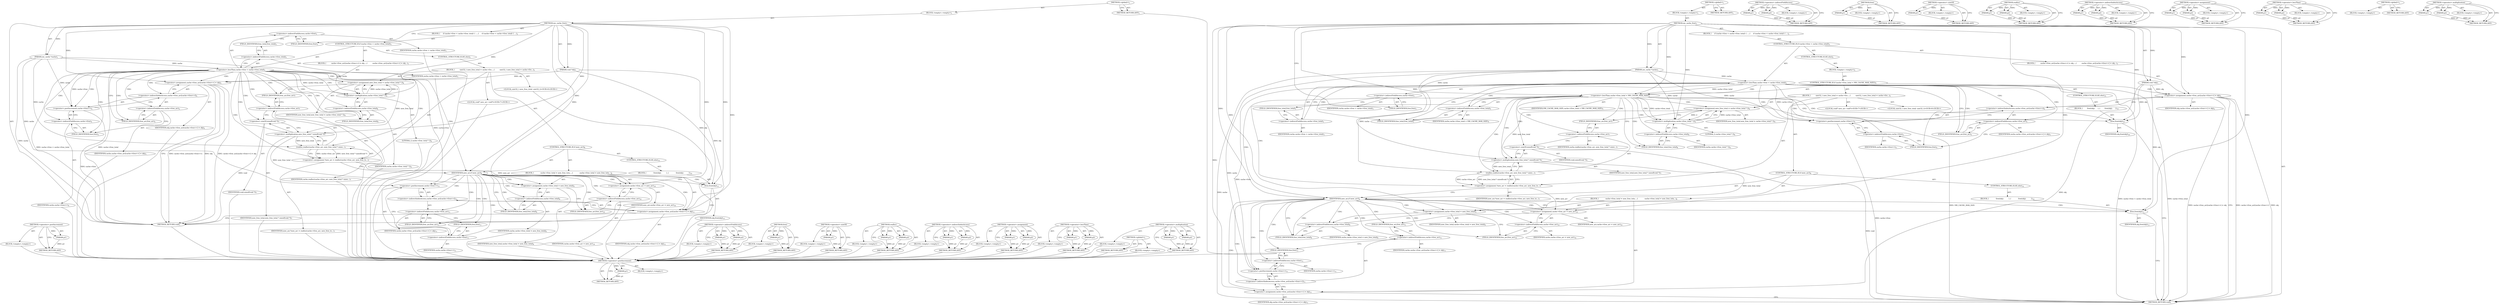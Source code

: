 digraph "&lt;operator&gt;.multiplication" {
vulnerable_122 [label=<(METHOD,&lt;operator&gt;.postIncrement)>];
vulnerable_123 [label=<(PARAM,p1)>];
vulnerable_124 [label=<(BLOCK,&lt;empty&gt;,&lt;empty&gt;)>];
vulnerable_125 [label=<(METHOD_RETURN,ANY)>];
vulnerable_6 [label=<(METHOD,&lt;global&gt;)<SUB>1</SUB>>];
vulnerable_7 [label=<(BLOCK,&lt;empty&gt;,&lt;empty&gt;)<SUB>1</SUB>>];
vulnerable_8 [label=<(METHOD,nw_cache_free)<SUB>1</SUB>>];
vulnerable_9 [label=<(PARAM,nw_cache *cache)<SUB>1</SUB>>];
vulnerable_10 [label=<(PARAM,void *obj)<SUB>1</SUB>>];
vulnerable_11 [label=<(BLOCK,{
     if (cache-&gt;free &lt; cache-&gt;free_total) {
 ...,{
     if (cache-&gt;free &lt; cache-&gt;free_total) {
 ...)<SUB>2</SUB>>];
vulnerable_12 [label=<(CONTROL_STRUCTURE,IF,if (cache-&gt;free &lt; cache-&gt;free_total))<SUB>3</SUB>>];
vulnerable_13 [label=<(&lt;operator&gt;.lessThan,cache-&gt;free &lt; cache-&gt;free_total)<SUB>3</SUB>>];
vulnerable_14 [label=<(&lt;operator&gt;.indirectFieldAccess,cache-&gt;free)<SUB>3</SUB>>];
vulnerable_15 [label=<(IDENTIFIER,cache,cache-&gt;free &lt; cache-&gt;free_total)<SUB>3</SUB>>];
vulnerable_16 [label=<(FIELD_IDENTIFIER,free,free)<SUB>3</SUB>>];
vulnerable_17 [label=<(&lt;operator&gt;.indirectFieldAccess,cache-&gt;free_total)<SUB>3</SUB>>];
vulnerable_18 [label=<(IDENTIFIER,cache,cache-&gt;free &lt; cache-&gt;free_total)<SUB>3</SUB>>];
vulnerable_19 [label=<(FIELD_IDENTIFIER,free_total,free_total)<SUB>3</SUB>>];
vulnerable_20 [label=<(BLOCK,{
         cache-&gt;free_arr[cache-&gt;free++] = obj...,{
         cache-&gt;free_arr[cache-&gt;free++] = obj...)<SUB>3</SUB>>];
vulnerable_21 [label=<(&lt;operator&gt;.assignment,cache-&gt;free_arr[cache-&gt;free++] = obj)<SUB>4</SUB>>];
vulnerable_22 [label=<(&lt;operator&gt;.indirectIndexAccess,cache-&gt;free_arr[cache-&gt;free++])<SUB>4</SUB>>];
vulnerable_23 [label=<(&lt;operator&gt;.indirectFieldAccess,cache-&gt;free_arr)<SUB>4</SUB>>];
vulnerable_24 [label=<(IDENTIFIER,cache,cache-&gt;free_arr[cache-&gt;free++] = obj)<SUB>4</SUB>>];
vulnerable_25 [label=<(FIELD_IDENTIFIER,free_arr,free_arr)<SUB>4</SUB>>];
vulnerable_26 [label=<(&lt;operator&gt;.postIncrement,cache-&gt;free++)<SUB>4</SUB>>];
vulnerable_27 [label=<(&lt;operator&gt;.indirectFieldAccess,cache-&gt;free)<SUB>4</SUB>>];
vulnerable_28 [label=<(IDENTIFIER,cache,cache-&gt;free++)<SUB>4</SUB>>];
vulnerable_29 [label=<(FIELD_IDENTIFIER,free,free)<SUB>4</SUB>>];
vulnerable_30 [label=<(IDENTIFIER,obj,cache-&gt;free_arr[cache-&gt;free++] = obj)<SUB>4</SUB>>];
vulnerable_31 [label=<(CONTROL_STRUCTURE,ELSE,else)<SUB>5</SUB>>];
vulnerable_32 [label=<(BLOCK,{
         uint32_t new_free_total = cache-&gt;fre...,{
         uint32_t new_free_total = cache-&gt;fre...)<SUB>5</SUB>>];
vulnerable_33 [label="<(LOCAL,uint32_t new_free_total: uint32_t)<SUB>6</SUB>>"];
vulnerable_34 [label=<(&lt;operator&gt;.assignment,new_free_total = cache-&gt;free_total * 2)<SUB>6</SUB>>];
vulnerable_35 [label=<(IDENTIFIER,new_free_total,new_free_total = cache-&gt;free_total * 2)<SUB>6</SUB>>];
vulnerable_36 [label=<(&lt;operator&gt;.multiplication,cache-&gt;free_total * 2)<SUB>6</SUB>>];
vulnerable_37 [label=<(&lt;operator&gt;.indirectFieldAccess,cache-&gt;free_total)<SUB>6</SUB>>];
vulnerable_38 [label=<(IDENTIFIER,cache,cache-&gt;free_total * 2)<SUB>6</SUB>>];
vulnerable_39 [label=<(FIELD_IDENTIFIER,free_total,free_total)<SUB>6</SUB>>];
vulnerable_40 [label=<(LITERAL,2,cache-&gt;free_total * 2)<SUB>6</SUB>>];
vulnerable_41 [label="<(LOCAL,void* new_arr: void*)<SUB>7</SUB>>"];
vulnerable_42 [label=<(&lt;operator&gt;.assignment,*new_arr = realloc(cache-&gt;free_arr, new_free_to...)<SUB>7</SUB>>];
vulnerable_43 [label=<(IDENTIFIER,new_arr,*new_arr = realloc(cache-&gt;free_arr, new_free_to...)<SUB>7</SUB>>];
vulnerable_44 [label=<(realloc,realloc(cache-&gt;free_arr, new_free_total * sizeo...)<SUB>7</SUB>>];
vulnerable_45 [label=<(&lt;operator&gt;.indirectFieldAccess,cache-&gt;free_arr)<SUB>7</SUB>>];
vulnerable_46 [label=<(IDENTIFIER,cache,realloc(cache-&gt;free_arr, new_free_total * sizeo...)<SUB>7</SUB>>];
vulnerable_47 [label=<(FIELD_IDENTIFIER,free_arr,free_arr)<SUB>7</SUB>>];
vulnerable_48 [label=<(&lt;operator&gt;.multiplication,new_free_total * sizeof(void *))<SUB>7</SUB>>];
vulnerable_49 [label=<(IDENTIFIER,new_free_total,new_free_total * sizeof(void *))<SUB>7</SUB>>];
vulnerable_50 [label=<(&lt;operator&gt;.sizeOf,sizeof(void *))<SUB>7</SUB>>];
vulnerable_51 [label=<(IDENTIFIER,void,sizeof(void *))<SUB>7</SUB>>];
vulnerable_52 [label=<(CONTROL_STRUCTURE,IF,if (new_arr))<SUB>8</SUB>>];
vulnerable_53 [label=<(IDENTIFIER,new_arr,if (new_arr))<SUB>8</SUB>>];
vulnerable_54 [label=<(BLOCK,{
            cache-&gt;free_total = new_free_tota...,{
            cache-&gt;free_total = new_free_tota...)<SUB>8</SUB>>];
vulnerable_55 [label=<(&lt;operator&gt;.assignment,cache-&gt;free_total = new_free_total)<SUB>9</SUB>>];
vulnerable_56 [label=<(&lt;operator&gt;.indirectFieldAccess,cache-&gt;free_total)<SUB>9</SUB>>];
vulnerable_57 [label=<(IDENTIFIER,cache,cache-&gt;free_total = new_free_total)<SUB>9</SUB>>];
vulnerable_58 [label=<(FIELD_IDENTIFIER,free_total,free_total)<SUB>9</SUB>>];
vulnerable_59 [label=<(IDENTIFIER,new_free_total,cache-&gt;free_total = new_free_total)<SUB>9</SUB>>];
vulnerable_60 [label=<(&lt;operator&gt;.assignment,cache-&gt;free_arr = new_arr)<SUB>10</SUB>>];
vulnerable_61 [label=<(&lt;operator&gt;.indirectFieldAccess,cache-&gt;free_arr)<SUB>10</SUB>>];
vulnerable_62 [label=<(IDENTIFIER,cache,cache-&gt;free_arr = new_arr)<SUB>10</SUB>>];
vulnerable_63 [label=<(FIELD_IDENTIFIER,free_arr,free_arr)<SUB>10</SUB>>];
vulnerable_64 [label=<(IDENTIFIER,new_arr,cache-&gt;free_arr = new_arr)<SUB>10</SUB>>];
vulnerable_65 [label=<(&lt;operator&gt;.assignment,cache-&gt;free_arr[cache-&gt;free++] = obj)<SUB>11</SUB>>];
vulnerable_66 [label=<(&lt;operator&gt;.indirectIndexAccess,cache-&gt;free_arr[cache-&gt;free++])<SUB>11</SUB>>];
vulnerable_67 [label=<(&lt;operator&gt;.indirectFieldAccess,cache-&gt;free_arr)<SUB>11</SUB>>];
vulnerable_68 [label=<(IDENTIFIER,cache,cache-&gt;free_arr[cache-&gt;free++] = obj)<SUB>11</SUB>>];
vulnerable_69 [label=<(FIELD_IDENTIFIER,free_arr,free_arr)<SUB>11</SUB>>];
vulnerable_70 [label=<(&lt;operator&gt;.postIncrement,cache-&gt;free++)<SUB>11</SUB>>];
vulnerable_71 [label=<(&lt;operator&gt;.indirectFieldAccess,cache-&gt;free)<SUB>11</SUB>>];
vulnerable_72 [label=<(IDENTIFIER,cache,cache-&gt;free++)<SUB>11</SUB>>];
vulnerable_73 [label=<(FIELD_IDENTIFIER,free,free)<SUB>11</SUB>>];
vulnerable_74 [label=<(IDENTIFIER,obj,cache-&gt;free_arr[cache-&gt;free++] = obj)<SUB>11</SUB>>];
vulnerable_75 [label=<(CONTROL_STRUCTURE,ELSE,else)<SUB>12</SUB>>];
vulnerable_76 [label=<(BLOCK,{
             free(obj);
         },{
             free(obj);
         })<SUB>12</SUB>>];
vulnerable_77 [label=<(free,free(obj))<SUB>13</SUB>>];
vulnerable_78 [label=<(IDENTIFIER,obj,free(obj))<SUB>13</SUB>>];
vulnerable_79 [label=<(METHOD_RETURN,void)<SUB>1</SUB>>];
vulnerable_81 [label=<(METHOD_RETURN,ANY)<SUB>1</SUB>>];
vulnerable_107 [label=<(METHOD,&lt;operator&gt;.indirectFieldAccess)>];
vulnerable_108 [label=<(PARAM,p1)>];
vulnerable_109 [label=<(PARAM,p2)>];
vulnerable_110 [label=<(BLOCK,&lt;empty&gt;,&lt;empty&gt;)>];
vulnerable_111 [label=<(METHOD_RETURN,ANY)>];
vulnerable_140 [label=<(METHOD,free)>];
vulnerable_141 [label=<(PARAM,p1)>];
vulnerable_142 [label=<(BLOCK,&lt;empty&gt;,&lt;empty&gt;)>];
vulnerable_143 [label=<(METHOD_RETURN,ANY)>];
vulnerable_136 [label=<(METHOD,&lt;operator&gt;.sizeOf)>];
vulnerable_137 [label=<(PARAM,p1)>];
vulnerable_138 [label=<(BLOCK,&lt;empty&gt;,&lt;empty&gt;)>];
vulnerable_139 [label=<(METHOD_RETURN,ANY)>];
vulnerable_131 [label=<(METHOD,realloc)>];
vulnerable_132 [label=<(PARAM,p1)>];
vulnerable_133 [label=<(PARAM,p2)>];
vulnerable_134 [label=<(BLOCK,&lt;empty&gt;,&lt;empty&gt;)>];
vulnerable_135 [label=<(METHOD_RETURN,ANY)>];
vulnerable_117 [label=<(METHOD,&lt;operator&gt;.indirectIndexAccess)>];
vulnerable_118 [label=<(PARAM,p1)>];
vulnerable_119 [label=<(PARAM,p2)>];
vulnerable_120 [label=<(BLOCK,&lt;empty&gt;,&lt;empty&gt;)>];
vulnerable_121 [label=<(METHOD_RETURN,ANY)>];
vulnerable_112 [label=<(METHOD,&lt;operator&gt;.assignment)>];
vulnerable_113 [label=<(PARAM,p1)>];
vulnerable_114 [label=<(PARAM,p2)>];
vulnerable_115 [label=<(BLOCK,&lt;empty&gt;,&lt;empty&gt;)>];
vulnerable_116 [label=<(METHOD_RETURN,ANY)>];
vulnerable_102 [label=<(METHOD,&lt;operator&gt;.lessThan)>];
vulnerable_103 [label=<(PARAM,p1)>];
vulnerable_104 [label=<(PARAM,p2)>];
vulnerable_105 [label=<(BLOCK,&lt;empty&gt;,&lt;empty&gt;)>];
vulnerable_106 [label=<(METHOD_RETURN,ANY)>];
vulnerable_96 [label=<(METHOD,&lt;global&gt;)<SUB>1</SUB>>];
vulnerable_97 [label=<(BLOCK,&lt;empty&gt;,&lt;empty&gt;)>];
vulnerable_98 [label=<(METHOD_RETURN,ANY)>];
vulnerable_126 [label=<(METHOD,&lt;operator&gt;.multiplication)>];
vulnerable_127 [label=<(PARAM,p1)>];
vulnerable_128 [label=<(PARAM,p2)>];
vulnerable_129 [label=<(BLOCK,&lt;empty&gt;,&lt;empty&gt;)>];
vulnerable_130 [label=<(METHOD_RETURN,ANY)>];
fixed_133 [label=<(METHOD,&lt;operator&gt;.postIncrement)>];
fixed_134 [label=<(PARAM,p1)>];
fixed_135 [label=<(BLOCK,&lt;empty&gt;,&lt;empty&gt;)>];
fixed_136 [label=<(METHOD_RETURN,ANY)>];
fixed_6 [label=<(METHOD,&lt;global&gt;)<SUB>1</SUB>>];
fixed_7 [label=<(BLOCK,&lt;empty&gt;,&lt;empty&gt;)<SUB>1</SUB>>];
fixed_8 [label=<(METHOD,nw_cache_free)<SUB>1</SUB>>];
fixed_9 [label=<(PARAM,nw_cache *cache)<SUB>1</SUB>>];
fixed_10 [label=<(PARAM,void *obj)<SUB>1</SUB>>];
fixed_11 [label=<(BLOCK,{
     if (cache-&gt;free &lt; cache-&gt;free_total) {
 ...,{
     if (cache-&gt;free &lt; cache-&gt;free_total) {
 ...)<SUB>2</SUB>>];
fixed_12 [label=<(CONTROL_STRUCTURE,IF,if (cache-&gt;free &lt; cache-&gt;free_total))<SUB>3</SUB>>];
fixed_13 [label=<(&lt;operator&gt;.lessThan,cache-&gt;free &lt; cache-&gt;free_total)<SUB>3</SUB>>];
fixed_14 [label=<(&lt;operator&gt;.indirectFieldAccess,cache-&gt;free)<SUB>3</SUB>>];
fixed_15 [label=<(IDENTIFIER,cache,cache-&gt;free &lt; cache-&gt;free_total)<SUB>3</SUB>>];
fixed_16 [label=<(FIELD_IDENTIFIER,free,free)<SUB>3</SUB>>];
fixed_17 [label=<(&lt;operator&gt;.indirectFieldAccess,cache-&gt;free_total)<SUB>3</SUB>>];
fixed_18 [label=<(IDENTIFIER,cache,cache-&gt;free &lt; cache-&gt;free_total)<SUB>3</SUB>>];
fixed_19 [label=<(FIELD_IDENTIFIER,free_total,free_total)<SUB>3</SUB>>];
fixed_20 [label=<(BLOCK,{
         cache-&gt;free_arr[cache-&gt;free++] = obj...,{
         cache-&gt;free_arr[cache-&gt;free++] = obj...)<SUB>3</SUB>>];
fixed_21 [label=<(&lt;operator&gt;.assignment,cache-&gt;free_arr[cache-&gt;free++] = obj)<SUB>4</SUB>>];
fixed_22 [label=<(&lt;operator&gt;.indirectIndexAccess,cache-&gt;free_arr[cache-&gt;free++])<SUB>4</SUB>>];
fixed_23 [label=<(&lt;operator&gt;.indirectFieldAccess,cache-&gt;free_arr)<SUB>4</SUB>>];
fixed_24 [label=<(IDENTIFIER,cache,cache-&gt;free_arr[cache-&gt;free++] = obj)<SUB>4</SUB>>];
fixed_25 [label=<(FIELD_IDENTIFIER,free_arr,free_arr)<SUB>4</SUB>>];
fixed_26 [label=<(&lt;operator&gt;.postIncrement,cache-&gt;free++)<SUB>4</SUB>>];
fixed_27 [label=<(&lt;operator&gt;.indirectFieldAccess,cache-&gt;free)<SUB>4</SUB>>];
fixed_28 [label=<(IDENTIFIER,cache,cache-&gt;free++)<SUB>4</SUB>>];
fixed_29 [label=<(FIELD_IDENTIFIER,free,free)<SUB>4</SUB>>];
fixed_30 [label=<(IDENTIFIER,obj,cache-&gt;free_arr[cache-&gt;free++] = obj)<SUB>4</SUB>>];
fixed_31 [label=<(CONTROL_STRUCTURE,ELSE,else)<SUB>5</SUB>>];
fixed_32 [label=<(BLOCK,&lt;empty&gt;,&lt;empty&gt;)<SUB>5</SUB>>];
fixed_33 [label=<(CONTROL_STRUCTURE,IF,if (cache-&gt;free_total &lt; NW_CACHE_MAX_SIZE))<SUB>5</SUB>>];
fixed_34 [label=<(&lt;operator&gt;.lessThan,cache-&gt;free_total &lt; NW_CACHE_MAX_SIZE)<SUB>5</SUB>>];
fixed_35 [label=<(&lt;operator&gt;.indirectFieldAccess,cache-&gt;free_total)<SUB>5</SUB>>];
fixed_36 [label=<(IDENTIFIER,cache,cache-&gt;free_total &lt; NW_CACHE_MAX_SIZE)<SUB>5</SUB>>];
fixed_37 [label=<(FIELD_IDENTIFIER,free_total,free_total)<SUB>5</SUB>>];
fixed_38 [label=<(IDENTIFIER,NW_CACHE_MAX_SIZE,cache-&gt;free_total &lt; NW_CACHE_MAX_SIZE)<SUB>5</SUB>>];
fixed_39 [label=<(BLOCK,{
         uint32_t new_free_total = cache-&gt;fre...,{
         uint32_t new_free_total = cache-&gt;fre...)<SUB>5</SUB>>];
fixed_40 [label="<(LOCAL,uint32_t new_free_total: uint32_t)<SUB>6</SUB>>"];
fixed_41 [label=<(&lt;operator&gt;.assignment,new_free_total = cache-&gt;free_total * 2)<SUB>6</SUB>>];
fixed_42 [label=<(IDENTIFIER,new_free_total,new_free_total = cache-&gt;free_total * 2)<SUB>6</SUB>>];
fixed_43 [label=<(&lt;operator&gt;.multiplication,cache-&gt;free_total * 2)<SUB>6</SUB>>];
fixed_44 [label=<(&lt;operator&gt;.indirectFieldAccess,cache-&gt;free_total)<SUB>6</SUB>>];
fixed_45 [label=<(IDENTIFIER,cache,cache-&gt;free_total * 2)<SUB>6</SUB>>];
fixed_46 [label=<(FIELD_IDENTIFIER,free_total,free_total)<SUB>6</SUB>>];
fixed_47 [label=<(LITERAL,2,cache-&gt;free_total * 2)<SUB>6</SUB>>];
fixed_48 [label="<(LOCAL,void* new_arr: void*)<SUB>7</SUB>>"];
fixed_49 [label=<(&lt;operator&gt;.assignment,*new_arr = realloc(cache-&gt;free_arr, new_free_to...)<SUB>7</SUB>>];
fixed_50 [label=<(IDENTIFIER,new_arr,*new_arr = realloc(cache-&gt;free_arr, new_free_to...)<SUB>7</SUB>>];
fixed_51 [label=<(realloc,realloc(cache-&gt;free_arr, new_free_total * sizeo...)<SUB>7</SUB>>];
fixed_52 [label=<(&lt;operator&gt;.indirectFieldAccess,cache-&gt;free_arr)<SUB>7</SUB>>];
fixed_53 [label=<(IDENTIFIER,cache,realloc(cache-&gt;free_arr, new_free_total * sizeo...)<SUB>7</SUB>>];
fixed_54 [label=<(FIELD_IDENTIFIER,free_arr,free_arr)<SUB>7</SUB>>];
fixed_55 [label=<(&lt;operator&gt;.multiplication,new_free_total * sizeof(void *))<SUB>7</SUB>>];
fixed_56 [label=<(IDENTIFIER,new_free_total,new_free_total * sizeof(void *))<SUB>7</SUB>>];
fixed_57 [label=<(&lt;operator&gt;.sizeOf,sizeof(void *))<SUB>7</SUB>>];
fixed_58 [label=<(IDENTIFIER,void,sizeof(void *))<SUB>7</SUB>>];
fixed_59 [label=<(CONTROL_STRUCTURE,IF,if (new_arr))<SUB>8</SUB>>];
fixed_60 [label=<(IDENTIFIER,new_arr,if (new_arr))<SUB>8</SUB>>];
fixed_61 [label=<(BLOCK,{
            cache-&gt;free_total = new_free_tota...,{
            cache-&gt;free_total = new_free_tota...)<SUB>8</SUB>>];
fixed_62 [label=<(&lt;operator&gt;.assignment,cache-&gt;free_total = new_free_total)<SUB>9</SUB>>];
fixed_63 [label=<(&lt;operator&gt;.indirectFieldAccess,cache-&gt;free_total)<SUB>9</SUB>>];
fixed_64 [label=<(IDENTIFIER,cache,cache-&gt;free_total = new_free_total)<SUB>9</SUB>>];
fixed_65 [label=<(FIELD_IDENTIFIER,free_total,free_total)<SUB>9</SUB>>];
fixed_66 [label=<(IDENTIFIER,new_free_total,cache-&gt;free_total = new_free_total)<SUB>9</SUB>>];
fixed_67 [label=<(&lt;operator&gt;.assignment,cache-&gt;free_arr = new_arr)<SUB>10</SUB>>];
fixed_68 [label=<(&lt;operator&gt;.indirectFieldAccess,cache-&gt;free_arr)<SUB>10</SUB>>];
fixed_69 [label=<(IDENTIFIER,cache,cache-&gt;free_arr = new_arr)<SUB>10</SUB>>];
fixed_70 [label=<(FIELD_IDENTIFIER,free_arr,free_arr)<SUB>10</SUB>>];
fixed_71 [label=<(IDENTIFIER,new_arr,cache-&gt;free_arr = new_arr)<SUB>10</SUB>>];
fixed_72 [label=<(&lt;operator&gt;.assignment,cache-&gt;free_arr[cache-&gt;free++] = obj)<SUB>11</SUB>>];
fixed_73 [label=<(&lt;operator&gt;.indirectIndexAccess,cache-&gt;free_arr[cache-&gt;free++])<SUB>11</SUB>>];
fixed_74 [label=<(&lt;operator&gt;.indirectFieldAccess,cache-&gt;free_arr)<SUB>11</SUB>>];
fixed_75 [label=<(IDENTIFIER,cache,cache-&gt;free_arr[cache-&gt;free++] = obj)<SUB>11</SUB>>];
fixed_76 [label=<(FIELD_IDENTIFIER,free_arr,free_arr)<SUB>11</SUB>>];
fixed_77 [label=<(&lt;operator&gt;.postIncrement,cache-&gt;free++)<SUB>11</SUB>>];
fixed_78 [label=<(&lt;operator&gt;.indirectFieldAccess,cache-&gt;free)<SUB>11</SUB>>];
fixed_79 [label=<(IDENTIFIER,cache,cache-&gt;free++)<SUB>11</SUB>>];
fixed_80 [label=<(FIELD_IDENTIFIER,free,free)<SUB>11</SUB>>];
fixed_81 [label=<(IDENTIFIER,obj,cache-&gt;free_arr[cache-&gt;free++] = obj)<SUB>11</SUB>>];
fixed_82 [label=<(CONTROL_STRUCTURE,ELSE,else)<SUB>12</SUB>>];
fixed_83 [label=<(BLOCK,{
             free(obj);
         },{
             free(obj);
         })<SUB>12</SUB>>];
fixed_84 [label=<(free,free(obj))<SUB>13</SUB>>];
fixed_85 [label=<(IDENTIFIER,obj,free(obj))<SUB>13</SUB>>];
fixed_86 [label=<(CONTROL_STRUCTURE,ELSE,else)<SUB>15</SUB>>];
fixed_87 [label=<(BLOCK,{
        free(obj);
     },{
        free(obj);
     })<SUB>15</SUB>>];
fixed_88 [label=<(free,free(obj))<SUB>16</SUB>>];
fixed_89 [label=<(IDENTIFIER,obj,free(obj))<SUB>16</SUB>>];
fixed_90 [label=<(METHOD_RETURN,void)<SUB>1</SUB>>];
fixed_92 [label=<(METHOD_RETURN,ANY)<SUB>1</SUB>>];
fixed_118 [label=<(METHOD,&lt;operator&gt;.indirectFieldAccess)>];
fixed_119 [label=<(PARAM,p1)>];
fixed_120 [label=<(PARAM,p2)>];
fixed_121 [label=<(BLOCK,&lt;empty&gt;,&lt;empty&gt;)>];
fixed_122 [label=<(METHOD_RETURN,ANY)>];
fixed_151 [label=<(METHOD,free)>];
fixed_152 [label=<(PARAM,p1)>];
fixed_153 [label=<(BLOCK,&lt;empty&gt;,&lt;empty&gt;)>];
fixed_154 [label=<(METHOD_RETURN,ANY)>];
fixed_147 [label=<(METHOD,&lt;operator&gt;.sizeOf)>];
fixed_148 [label=<(PARAM,p1)>];
fixed_149 [label=<(BLOCK,&lt;empty&gt;,&lt;empty&gt;)>];
fixed_150 [label=<(METHOD_RETURN,ANY)>];
fixed_142 [label=<(METHOD,realloc)>];
fixed_143 [label=<(PARAM,p1)>];
fixed_144 [label=<(PARAM,p2)>];
fixed_145 [label=<(BLOCK,&lt;empty&gt;,&lt;empty&gt;)>];
fixed_146 [label=<(METHOD_RETURN,ANY)>];
fixed_128 [label=<(METHOD,&lt;operator&gt;.indirectIndexAccess)>];
fixed_129 [label=<(PARAM,p1)>];
fixed_130 [label=<(PARAM,p2)>];
fixed_131 [label=<(BLOCK,&lt;empty&gt;,&lt;empty&gt;)>];
fixed_132 [label=<(METHOD_RETURN,ANY)>];
fixed_123 [label=<(METHOD,&lt;operator&gt;.assignment)>];
fixed_124 [label=<(PARAM,p1)>];
fixed_125 [label=<(PARAM,p2)>];
fixed_126 [label=<(BLOCK,&lt;empty&gt;,&lt;empty&gt;)>];
fixed_127 [label=<(METHOD_RETURN,ANY)>];
fixed_113 [label=<(METHOD,&lt;operator&gt;.lessThan)>];
fixed_114 [label=<(PARAM,p1)>];
fixed_115 [label=<(PARAM,p2)>];
fixed_116 [label=<(BLOCK,&lt;empty&gt;,&lt;empty&gt;)>];
fixed_117 [label=<(METHOD_RETURN,ANY)>];
fixed_107 [label=<(METHOD,&lt;global&gt;)<SUB>1</SUB>>];
fixed_108 [label=<(BLOCK,&lt;empty&gt;,&lt;empty&gt;)>];
fixed_109 [label=<(METHOD_RETURN,ANY)>];
fixed_137 [label=<(METHOD,&lt;operator&gt;.multiplication)>];
fixed_138 [label=<(PARAM,p1)>];
fixed_139 [label=<(PARAM,p2)>];
fixed_140 [label=<(BLOCK,&lt;empty&gt;,&lt;empty&gt;)>];
fixed_141 [label=<(METHOD_RETURN,ANY)>];
vulnerable_122 -> vulnerable_123  [key=0, label="AST: "];
vulnerable_122 -> vulnerable_123  [key=1, label="DDG: "];
vulnerable_122 -> vulnerable_124  [key=0, label="AST: "];
vulnerable_122 -> vulnerable_125  [key=0, label="AST: "];
vulnerable_122 -> vulnerable_125  [key=1, label="CFG: "];
vulnerable_123 -> vulnerable_125  [key=0, label="DDG: p1"];
vulnerable_124 -> fixed_133  [key=0];
vulnerable_125 -> fixed_133  [key=0];
vulnerable_6 -> vulnerable_7  [key=0, label="AST: "];
vulnerable_6 -> vulnerable_81  [key=0, label="AST: "];
vulnerable_6 -> vulnerable_81  [key=1, label="CFG: "];
vulnerable_7 -> vulnerable_8  [key=0, label="AST: "];
vulnerable_8 -> vulnerable_9  [key=0, label="AST: "];
vulnerable_8 -> vulnerable_9  [key=1, label="DDG: "];
vulnerable_8 -> vulnerable_10  [key=0, label="AST: "];
vulnerable_8 -> vulnerable_10  [key=1, label="DDG: "];
vulnerable_8 -> vulnerable_11  [key=0, label="AST: "];
vulnerable_8 -> vulnerable_79  [key=0, label="AST: "];
vulnerable_8 -> vulnerable_16  [key=0, label="CFG: "];
vulnerable_8 -> vulnerable_21  [key=0, label="DDG: "];
vulnerable_8 -> vulnerable_53  [key=0, label="DDG: "];
vulnerable_8 -> vulnerable_36  [key=0, label="DDG: "];
vulnerable_8 -> vulnerable_55  [key=0, label="DDG: "];
vulnerable_8 -> vulnerable_60  [key=0, label="DDG: "];
vulnerable_8 -> vulnerable_65  [key=0, label="DDG: "];
vulnerable_8 -> vulnerable_48  [key=0, label="DDG: "];
vulnerable_8 -> vulnerable_77  [key=0, label="DDG: "];
vulnerable_9 -> vulnerable_79  [key=0, label="DDG: cache"];
vulnerable_9 -> vulnerable_13  [key=0, label="DDG: cache"];
vulnerable_9 -> vulnerable_26  [key=0, label="DDG: cache"];
vulnerable_9 -> vulnerable_36  [key=0, label="DDG: cache"];
vulnerable_9 -> vulnerable_44  [key=0, label="DDG: cache"];
vulnerable_9 -> vulnerable_70  [key=0, label="DDG: cache"];
vulnerable_10 -> vulnerable_21  [key=0, label="DDG: obj"];
vulnerable_10 -> vulnerable_65  [key=0, label="DDG: obj"];
vulnerable_10 -> vulnerable_77  [key=0, label="DDG: obj"];
vulnerable_11 -> vulnerable_12  [key=0, label="AST: "];
vulnerable_12 -> vulnerable_13  [key=0, label="AST: "];
vulnerable_12 -> vulnerable_20  [key=0, label="AST: "];
vulnerable_12 -> vulnerable_31  [key=0, label="AST: "];
vulnerable_13 -> vulnerable_14  [key=0, label="AST: "];
vulnerable_13 -> vulnerable_17  [key=0, label="AST: "];
vulnerable_13 -> vulnerable_25  [key=0, label="CFG: "];
vulnerable_13 -> vulnerable_25  [key=1, label="CDG: "];
vulnerable_13 -> vulnerable_39  [key=0, label="CFG: "];
vulnerable_13 -> vulnerable_39  [key=1, label="CDG: "];
vulnerable_13 -> vulnerable_79  [key=0, label="DDG: cache-&gt;free_total"];
vulnerable_13 -> vulnerable_79  [key=1, label="DDG: cache-&gt;free &lt; cache-&gt;free_total"];
vulnerable_13 -> vulnerable_26  [key=0, label="DDG: cache-&gt;free"];
vulnerable_13 -> vulnerable_26  [key=1, label="CDG: "];
vulnerable_13 -> vulnerable_36  [key=0, label="DDG: cache-&gt;free_total"];
vulnerable_13 -> vulnerable_36  [key=1, label="CDG: "];
vulnerable_13 -> vulnerable_70  [key=0, label="DDG: cache-&gt;free"];
vulnerable_13 -> vulnerable_47  [key=0, label="CDG: "];
vulnerable_13 -> vulnerable_34  [key=0, label="CDG: "];
vulnerable_13 -> vulnerable_21  [key=0, label="CDG: "];
vulnerable_13 -> vulnerable_48  [key=0, label="CDG: "];
vulnerable_13 -> vulnerable_42  [key=0, label="CDG: "];
vulnerable_13 -> vulnerable_37  [key=0, label="CDG: "];
vulnerable_13 -> vulnerable_22  [key=0, label="CDG: "];
vulnerable_13 -> vulnerable_45  [key=0, label="CDG: "];
vulnerable_13 -> vulnerable_27  [key=0, label="CDG: "];
vulnerable_13 -> vulnerable_29  [key=0, label="CDG: "];
vulnerable_13 -> vulnerable_50  [key=0, label="CDG: "];
vulnerable_13 -> vulnerable_44  [key=0, label="CDG: "];
vulnerable_13 -> vulnerable_23  [key=0, label="CDG: "];
vulnerable_13 -> vulnerable_53  [key=0, label="CDG: "];
vulnerable_14 -> vulnerable_15  [key=0, label="AST: "];
vulnerable_14 -> vulnerable_16  [key=0, label="AST: "];
vulnerable_14 -> vulnerable_19  [key=0, label="CFG: "];
vulnerable_15 -> fixed_133  [key=0];
vulnerable_16 -> vulnerable_14  [key=0, label="CFG: "];
vulnerable_17 -> vulnerable_18  [key=0, label="AST: "];
vulnerable_17 -> vulnerable_19  [key=0, label="AST: "];
vulnerable_17 -> vulnerable_13  [key=0, label="CFG: "];
vulnerable_18 -> fixed_133  [key=0];
vulnerable_19 -> vulnerable_17  [key=0, label="CFG: "];
vulnerable_20 -> vulnerable_21  [key=0, label="AST: "];
vulnerable_21 -> vulnerable_22  [key=0, label="AST: "];
vulnerable_21 -> vulnerable_30  [key=0, label="AST: "];
vulnerable_21 -> vulnerable_79  [key=0, label="CFG: "];
vulnerable_21 -> vulnerable_79  [key=1, label="DDG: cache-&gt;free_arr[cache-&gt;free++]"];
vulnerable_21 -> vulnerable_79  [key=2, label="DDG: obj"];
vulnerable_21 -> vulnerable_79  [key=3, label="DDG: cache-&gt;free_arr[cache-&gt;free++] = obj"];
vulnerable_22 -> vulnerable_23  [key=0, label="AST: "];
vulnerable_22 -> vulnerable_26  [key=0, label="AST: "];
vulnerable_22 -> vulnerable_21  [key=0, label="CFG: "];
vulnerable_23 -> vulnerable_24  [key=0, label="AST: "];
vulnerable_23 -> vulnerable_25  [key=0, label="AST: "];
vulnerable_23 -> vulnerable_29  [key=0, label="CFG: "];
vulnerable_24 -> fixed_133  [key=0];
vulnerable_25 -> vulnerable_23  [key=0, label="CFG: "];
vulnerable_26 -> vulnerable_27  [key=0, label="AST: "];
vulnerable_26 -> vulnerable_22  [key=0, label="CFG: "];
vulnerable_26 -> vulnerable_79  [key=0, label="DDG: cache-&gt;free"];
vulnerable_27 -> vulnerable_28  [key=0, label="AST: "];
vulnerable_27 -> vulnerable_29  [key=0, label="AST: "];
vulnerable_27 -> vulnerable_26  [key=0, label="CFG: "];
vulnerable_28 -> fixed_133  [key=0];
vulnerable_29 -> vulnerable_27  [key=0, label="CFG: "];
vulnerable_30 -> fixed_133  [key=0];
vulnerable_31 -> vulnerable_32  [key=0, label="AST: "];
vulnerable_32 -> vulnerable_33  [key=0, label="AST: "];
vulnerable_32 -> vulnerable_34  [key=0, label="AST: "];
vulnerable_32 -> vulnerable_41  [key=0, label="AST: "];
vulnerable_32 -> vulnerable_42  [key=0, label="AST: "];
vulnerable_32 -> vulnerable_52  [key=0, label="AST: "];
vulnerable_33 -> fixed_133  [key=0];
vulnerable_34 -> vulnerable_35  [key=0, label="AST: "];
vulnerable_34 -> vulnerable_36  [key=0, label="AST: "];
vulnerable_34 -> vulnerable_47  [key=0, label="CFG: "];
vulnerable_34 -> vulnerable_48  [key=0, label="DDG: new_free_total"];
vulnerable_35 -> fixed_133  [key=0];
vulnerable_36 -> vulnerable_37  [key=0, label="AST: "];
vulnerable_36 -> vulnerable_40  [key=0, label="AST: "];
vulnerable_36 -> vulnerable_34  [key=0, label="CFG: "];
vulnerable_36 -> vulnerable_34  [key=1, label="DDG: cache-&gt;free_total"];
vulnerable_36 -> vulnerable_34  [key=2, label="DDG: 2"];
vulnerable_37 -> vulnerable_38  [key=0, label="AST: "];
vulnerable_37 -> vulnerable_39  [key=0, label="AST: "];
vulnerable_37 -> vulnerable_36  [key=0, label="CFG: "];
vulnerable_38 -> fixed_133  [key=0];
vulnerable_39 -> vulnerable_37  [key=0, label="CFG: "];
vulnerable_40 -> fixed_133  [key=0];
vulnerable_41 -> fixed_133  [key=0];
vulnerable_42 -> vulnerable_43  [key=0, label="AST: "];
vulnerable_42 -> vulnerable_44  [key=0, label="AST: "];
vulnerable_42 -> vulnerable_53  [key=0, label="CFG: "];
vulnerable_42 -> vulnerable_60  [key=0, label="DDG: new_arr"];
vulnerable_43 -> fixed_133  [key=0];
vulnerable_44 -> vulnerable_45  [key=0, label="AST: "];
vulnerable_44 -> vulnerable_48  [key=0, label="AST: "];
vulnerable_44 -> vulnerable_42  [key=0, label="CFG: "];
vulnerable_44 -> vulnerable_42  [key=1, label="DDG: cache-&gt;free_arr"];
vulnerable_44 -> vulnerable_42  [key=2, label="DDG: new_free_total * sizeof(void *)"];
vulnerable_45 -> vulnerable_46  [key=0, label="AST: "];
vulnerable_45 -> vulnerable_47  [key=0, label="AST: "];
vulnerable_45 -> vulnerable_50  [key=0, label="CFG: "];
vulnerable_46 -> fixed_133  [key=0];
vulnerable_47 -> vulnerable_45  [key=0, label="CFG: "];
vulnerable_48 -> vulnerable_49  [key=0, label="AST: "];
vulnerable_48 -> vulnerable_50  [key=0, label="AST: "];
vulnerable_48 -> vulnerable_44  [key=0, label="CFG: "];
vulnerable_48 -> vulnerable_44  [key=1, label="DDG: new_free_total"];
vulnerable_48 -> vulnerable_55  [key=0, label="DDG: new_free_total"];
vulnerable_49 -> fixed_133  [key=0];
vulnerable_50 -> vulnerable_51  [key=0, label="AST: "];
vulnerable_50 -> vulnerable_48  [key=0, label="CFG: "];
vulnerable_50 -> vulnerable_79  [key=0, label="DDG: void"];
vulnerable_51 -> fixed_133  [key=0];
vulnerable_52 -> vulnerable_53  [key=0, label="AST: "];
vulnerable_52 -> vulnerable_54  [key=0, label="AST: "];
vulnerable_52 -> vulnerable_75  [key=0, label="AST: "];
vulnerable_53 -> vulnerable_58  [key=0, label="CFG: "];
vulnerable_53 -> vulnerable_58  [key=1, label="CDG: "];
vulnerable_53 -> vulnerable_77  [key=0, label="CFG: "];
vulnerable_53 -> vulnerable_77  [key=1, label="CDG: "];
vulnerable_53 -> vulnerable_60  [key=0, label="CDG: "];
vulnerable_53 -> vulnerable_73  [key=0, label="CDG: "];
vulnerable_53 -> vulnerable_66  [key=0, label="CDG: "];
vulnerable_53 -> vulnerable_56  [key=0, label="CDG: "];
vulnerable_53 -> vulnerable_69  [key=0, label="CDG: "];
vulnerable_53 -> vulnerable_67  [key=0, label="CDG: "];
vulnerable_53 -> vulnerable_65  [key=0, label="CDG: "];
vulnerable_53 -> vulnerable_61  [key=0, label="CDG: "];
vulnerable_53 -> vulnerable_71  [key=0, label="CDG: "];
vulnerable_53 -> vulnerable_70  [key=0, label="CDG: "];
vulnerable_53 -> vulnerable_63  [key=0, label="CDG: "];
vulnerable_53 -> vulnerable_55  [key=0, label="CDG: "];
vulnerable_54 -> vulnerable_55  [key=0, label="AST: "];
vulnerable_54 -> vulnerable_60  [key=0, label="AST: "];
vulnerable_54 -> vulnerable_65  [key=0, label="AST: "];
vulnerable_55 -> vulnerable_56  [key=0, label="AST: "];
vulnerable_55 -> vulnerable_59  [key=0, label="AST: "];
vulnerable_55 -> vulnerable_63  [key=0, label="CFG: "];
vulnerable_56 -> vulnerable_57  [key=0, label="AST: "];
vulnerable_56 -> vulnerable_58  [key=0, label="AST: "];
vulnerable_56 -> vulnerable_55  [key=0, label="CFG: "];
vulnerable_57 -> fixed_133  [key=0];
vulnerable_58 -> vulnerable_56  [key=0, label="CFG: "];
vulnerable_59 -> fixed_133  [key=0];
vulnerable_60 -> vulnerable_61  [key=0, label="AST: "];
vulnerable_60 -> vulnerable_64  [key=0, label="AST: "];
vulnerable_60 -> vulnerable_69  [key=0, label="CFG: "];
vulnerable_61 -> vulnerable_62  [key=0, label="AST: "];
vulnerable_61 -> vulnerable_63  [key=0, label="AST: "];
vulnerable_61 -> vulnerable_60  [key=0, label="CFG: "];
vulnerable_62 -> fixed_133  [key=0];
vulnerable_63 -> vulnerable_61  [key=0, label="CFG: "];
vulnerable_64 -> fixed_133  [key=0];
vulnerable_65 -> vulnerable_66  [key=0, label="AST: "];
vulnerable_65 -> vulnerable_74  [key=0, label="AST: "];
vulnerable_65 -> vulnerable_79  [key=0, label="CFG: "];
vulnerable_66 -> vulnerable_67  [key=0, label="AST: "];
vulnerable_66 -> vulnerable_70  [key=0, label="AST: "];
vulnerable_66 -> vulnerable_65  [key=0, label="CFG: "];
vulnerable_67 -> vulnerable_68  [key=0, label="AST: "];
vulnerable_67 -> vulnerable_69  [key=0, label="AST: "];
vulnerable_67 -> vulnerable_73  [key=0, label="CFG: "];
vulnerable_68 -> fixed_133  [key=0];
vulnerable_69 -> vulnerable_67  [key=0, label="CFG: "];
vulnerable_70 -> vulnerable_71  [key=0, label="AST: "];
vulnerable_70 -> vulnerable_66  [key=0, label="CFG: "];
vulnerable_71 -> vulnerable_72  [key=0, label="AST: "];
vulnerable_71 -> vulnerable_73  [key=0, label="AST: "];
vulnerable_71 -> vulnerable_70  [key=0, label="CFG: "];
vulnerable_72 -> fixed_133  [key=0];
vulnerable_73 -> vulnerable_71  [key=0, label="CFG: "];
vulnerable_74 -> fixed_133  [key=0];
vulnerable_75 -> vulnerable_76  [key=0, label="AST: "];
vulnerable_76 -> vulnerable_77  [key=0, label="AST: "];
vulnerable_77 -> vulnerable_78  [key=0, label="AST: "];
vulnerable_77 -> vulnerable_79  [key=0, label="CFG: "];
vulnerable_78 -> fixed_133  [key=0];
vulnerable_79 -> fixed_133  [key=0];
vulnerable_81 -> fixed_133  [key=0];
vulnerable_107 -> vulnerable_108  [key=0, label="AST: "];
vulnerable_107 -> vulnerable_108  [key=1, label="DDG: "];
vulnerable_107 -> vulnerable_110  [key=0, label="AST: "];
vulnerable_107 -> vulnerable_109  [key=0, label="AST: "];
vulnerable_107 -> vulnerable_109  [key=1, label="DDG: "];
vulnerable_107 -> vulnerable_111  [key=0, label="AST: "];
vulnerable_107 -> vulnerable_111  [key=1, label="CFG: "];
vulnerable_108 -> vulnerable_111  [key=0, label="DDG: p1"];
vulnerable_109 -> vulnerable_111  [key=0, label="DDG: p2"];
vulnerable_110 -> fixed_133  [key=0];
vulnerable_111 -> fixed_133  [key=0];
vulnerable_140 -> vulnerable_141  [key=0, label="AST: "];
vulnerable_140 -> vulnerable_141  [key=1, label="DDG: "];
vulnerable_140 -> vulnerable_142  [key=0, label="AST: "];
vulnerable_140 -> vulnerable_143  [key=0, label="AST: "];
vulnerable_140 -> vulnerable_143  [key=1, label="CFG: "];
vulnerable_141 -> vulnerable_143  [key=0, label="DDG: p1"];
vulnerable_142 -> fixed_133  [key=0];
vulnerable_143 -> fixed_133  [key=0];
vulnerable_136 -> vulnerable_137  [key=0, label="AST: "];
vulnerable_136 -> vulnerable_137  [key=1, label="DDG: "];
vulnerable_136 -> vulnerable_138  [key=0, label="AST: "];
vulnerable_136 -> vulnerable_139  [key=0, label="AST: "];
vulnerable_136 -> vulnerable_139  [key=1, label="CFG: "];
vulnerable_137 -> vulnerable_139  [key=0, label="DDG: p1"];
vulnerable_138 -> fixed_133  [key=0];
vulnerable_139 -> fixed_133  [key=0];
vulnerable_131 -> vulnerable_132  [key=0, label="AST: "];
vulnerable_131 -> vulnerable_132  [key=1, label="DDG: "];
vulnerable_131 -> vulnerable_134  [key=0, label="AST: "];
vulnerable_131 -> vulnerable_133  [key=0, label="AST: "];
vulnerable_131 -> vulnerable_133  [key=1, label="DDG: "];
vulnerable_131 -> vulnerable_135  [key=0, label="AST: "];
vulnerable_131 -> vulnerable_135  [key=1, label="CFG: "];
vulnerable_132 -> vulnerable_135  [key=0, label="DDG: p1"];
vulnerable_133 -> vulnerable_135  [key=0, label="DDG: p2"];
vulnerable_134 -> fixed_133  [key=0];
vulnerable_135 -> fixed_133  [key=0];
vulnerable_117 -> vulnerable_118  [key=0, label="AST: "];
vulnerable_117 -> vulnerable_118  [key=1, label="DDG: "];
vulnerable_117 -> vulnerable_120  [key=0, label="AST: "];
vulnerable_117 -> vulnerable_119  [key=0, label="AST: "];
vulnerable_117 -> vulnerable_119  [key=1, label="DDG: "];
vulnerable_117 -> vulnerable_121  [key=0, label="AST: "];
vulnerable_117 -> vulnerable_121  [key=1, label="CFG: "];
vulnerable_118 -> vulnerable_121  [key=0, label="DDG: p1"];
vulnerable_119 -> vulnerable_121  [key=0, label="DDG: p2"];
vulnerable_120 -> fixed_133  [key=0];
vulnerable_121 -> fixed_133  [key=0];
vulnerable_112 -> vulnerable_113  [key=0, label="AST: "];
vulnerable_112 -> vulnerable_113  [key=1, label="DDG: "];
vulnerable_112 -> vulnerable_115  [key=0, label="AST: "];
vulnerable_112 -> vulnerable_114  [key=0, label="AST: "];
vulnerable_112 -> vulnerable_114  [key=1, label="DDG: "];
vulnerable_112 -> vulnerable_116  [key=0, label="AST: "];
vulnerable_112 -> vulnerable_116  [key=1, label="CFG: "];
vulnerable_113 -> vulnerable_116  [key=0, label="DDG: p1"];
vulnerable_114 -> vulnerable_116  [key=0, label="DDG: p2"];
vulnerable_115 -> fixed_133  [key=0];
vulnerable_116 -> fixed_133  [key=0];
vulnerable_102 -> vulnerable_103  [key=0, label="AST: "];
vulnerable_102 -> vulnerable_103  [key=1, label="DDG: "];
vulnerable_102 -> vulnerable_105  [key=0, label="AST: "];
vulnerable_102 -> vulnerable_104  [key=0, label="AST: "];
vulnerable_102 -> vulnerable_104  [key=1, label="DDG: "];
vulnerable_102 -> vulnerable_106  [key=0, label="AST: "];
vulnerable_102 -> vulnerable_106  [key=1, label="CFG: "];
vulnerable_103 -> vulnerable_106  [key=0, label="DDG: p1"];
vulnerable_104 -> vulnerable_106  [key=0, label="DDG: p2"];
vulnerable_105 -> fixed_133  [key=0];
vulnerable_106 -> fixed_133  [key=0];
vulnerable_96 -> vulnerable_97  [key=0, label="AST: "];
vulnerable_96 -> vulnerable_98  [key=0, label="AST: "];
vulnerable_96 -> vulnerable_98  [key=1, label="CFG: "];
vulnerable_97 -> fixed_133  [key=0];
vulnerable_98 -> fixed_133  [key=0];
vulnerable_126 -> vulnerable_127  [key=0, label="AST: "];
vulnerable_126 -> vulnerable_127  [key=1, label="DDG: "];
vulnerable_126 -> vulnerable_129  [key=0, label="AST: "];
vulnerable_126 -> vulnerable_128  [key=0, label="AST: "];
vulnerable_126 -> vulnerable_128  [key=1, label="DDG: "];
vulnerable_126 -> vulnerable_130  [key=0, label="AST: "];
vulnerable_126 -> vulnerable_130  [key=1, label="CFG: "];
vulnerable_127 -> vulnerable_130  [key=0, label="DDG: p1"];
vulnerable_128 -> vulnerable_130  [key=0, label="DDG: p2"];
vulnerable_129 -> fixed_133  [key=0];
vulnerable_130 -> fixed_133  [key=0];
fixed_133 -> fixed_134  [key=0, label="AST: "];
fixed_133 -> fixed_134  [key=1, label="DDG: "];
fixed_133 -> fixed_135  [key=0, label="AST: "];
fixed_133 -> fixed_136  [key=0, label="AST: "];
fixed_133 -> fixed_136  [key=1, label="CFG: "];
fixed_134 -> fixed_136  [key=0, label="DDG: p1"];
fixed_6 -> fixed_7  [key=0, label="AST: "];
fixed_6 -> fixed_92  [key=0, label="AST: "];
fixed_6 -> fixed_92  [key=1, label="CFG: "];
fixed_7 -> fixed_8  [key=0, label="AST: "];
fixed_8 -> fixed_9  [key=0, label="AST: "];
fixed_8 -> fixed_9  [key=1, label="DDG: "];
fixed_8 -> fixed_10  [key=0, label="AST: "];
fixed_8 -> fixed_10  [key=1, label="DDG: "];
fixed_8 -> fixed_11  [key=0, label="AST: "];
fixed_8 -> fixed_90  [key=0, label="AST: "];
fixed_8 -> fixed_16  [key=0, label="CFG: "];
fixed_8 -> fixed_21  [key=0, label="DDG: "];
fixed_8 -> fixed_34  [key=0, label="DDG: "];
fixed_8 -> fixed_60  [key=0, label="DDG: "];
fixed_8 -> fixed_43  [key=0, label="DDG: "];
fixed_8 -> fixed_62  [key=0, label="DDG: "];
fixed_8 -> fixed_67  [key=0, label="DDG: "];
fixed_8 -> fixed_72  [key=0, label="DDG: "];
fixed_8 -> fixed_88  [key=0, label="DDG: "];
fixed_8 -> fixed_55  [key=0, label="DDG: "];
fixed_8 -> fixed_84  [key=0, label="DDG: "];
fixed_9 -> fixed_90  [key=0, label="DDG: cache"];
fixed_9 -> fixed_13  [key=0, label="DDG: cache"];
fixed_9 -> fixed_26  [key=0, label="DDG: cache"];
fixed_9 -> fixed_34  [key=0, label="DDG: cache"];
fixed_9 -> fixed_43  [key=0, label="DDG: cache"];
fixed_9 -> fixed_51  [key=0, label="DDG: cache"];
fixed_9 -> fixed_77  [key=0, label="DDG: cache"];
fixed_10 -> fixed_21  [key=0, label="DDG: obj"];
fixed_10 -> fixed_72  [key=0, label="DDG: obj"];
fixed_10 -> fixed_88  [key=0, label="DDG: obj"];
fixed_10 -> fixed_84  [key=0, label="DDG: obj"];
fixed_11 -> fixed_12  [key=0, label="AST: "];
fixed_12 -> fixed_13  [key=0, label="AST: "];
fixed_12 -> fixed_20  [key=0, label="AST: "];
fixed_12 -> fixed_31  [key=0, label="AST: "];
fixed_13 -> fixed_14  [key=0, label="AST: "];
fixed_13 -> fixed_17  [key=0, label="AST: "];
fixed_13 -> fixed_25  [key=0, label="CFG: "];
fixed_13 -> fixed_25  [key=1, label="CDG: "];
fixed_13 -> fixed_37  [key=0, label="CFG: "];
fixed_13 -> fixed_37  [key=1, label="CDG: "];
fixed_13 -> fixed_90  [key=0, label="DDG: cache-&gt;free_total"];
fixed_13 -> fixed_90  [key=1, label="DDG: cache-&gt;free &lt; cache-&gt;free_total"];
fixed_13 -> fixed_26  [key=0, label="DDG: cache-&gt;free"];
fixed_13 -> fixed_26  [key=1, label="CDG: "];
fixed_13 -> fixed_34  [key=0, label="DDG: cache-&gt;free_total"];
fixed_13 -> fixed_34  [key=1, label="CDG: "];
fixed_13 -> fixed_77  [key=0, label="DDG: cache-&gt;free"];
fixed_13 -> fixed_21  [key=0, label="CDG: "];
fixed_13 -> fixed_22  [key=0, label="CDG: "];
fixed_13 -> fixed_27  [key=0, label="CDG: "];
fixed_13 -> fixed_29  [key=0, label="CDG: "];
fixed_13 -> fixed_35  [key=0, label="CDG: "];
fixed_13 -> fixed_23  [key=0, label="CDG: "];
fixed_14 -> fixed_15  [key=0, label="AST: "];
fixed_14 -> fixed_16  [key=0, label="AST: "];
fixed_14 -> fixed_19  [key=0, label="CFG: "];
fixed_16 -> fixed_14  [key=0, label="CFG: "];
fixed_17 -> fixed_18  [key=0, label="AST: "];
fixed_17 -> fixed_19  [key=0, label="AST: "];
fixed_17 -> fixed_13  [key=0, label="CFG: "];
fixed_19 -> fixed_17  [key=0, label="CFG: "];
fixed_20 -> fixed_21  [key=0, label="AST: "];
fixed_21 -> fixed_22  [key=0, label="AST: "];
fixed_21 -> fixed_30  [key=0, label="AST: "];
fixed_21 -> fixed_90  [key=0, label="CFG: "];
fixed_21 -> fixed_90  [key=1, label="DDG: cache-&gt;free_arr[cache-&gt;free++]"];
fixed_21 -> fixed_90  [key=2, label="DDG: obj"];
fixed_21 -> fixed_90  [key=3, label="DDG: cache-&gt;free_arr[cache-&gt;free++] = obj"];
fixed_22 -> fixed_23  [key=0, label="AST: "];
fixed_22 -> fixed_26  [key=0, label="AST: "];
fixed_22 -> fixed_21  [key=0, label="CFG: "];
fixed_23 -> fixed_24  [key=0, label="AST: "];
fixed_23 -> fixed_25  [key=0, label="AST: "];
fixed_23 -> fixed_29  [key=0, label="CFG: "];
fixed_25 -> fixed_23  [key=0, label="CFG: "];
fixed_26 -> fixed_27  [key=0, label="AST: "];
fixed_26 -> fixed_22  [key=0, label="CFG: "];
fixed_26 -> fixed_90  [key=0, label="DDG: cache-&gt;free"];
fixed_27 -> fixed_28  [key=0, label="AST: "];
fixed_27 -> fixed_29  [key=0, label="AST: "];
fixed_27 -> fixed_26  [key=0, label="CFG: "];
fixed_29 -> fixed_27  [key=0, label="CFG: "];
fixed_31 -> fixed_32  [key=0, label="AST: "];
fixed_32 -> fixed_33  [key=0, label="AST: "];
fixed_33 -> fixed_34  [key=0, label="AST: "];
fixed_33 -> fixed_39  [key=0, label="AST: "];
fixed_33 -> fixed_86  [key=0, label="AST: "];
fixed_34 -> fixed_35  [key=0, label="AST: "];
fixed_34 -> fixed_38  [key=0, label="AST: "];
fixed_34 -> fixed_46  [key=0, label="CFG: "];
fixed_34 -> fixed_46  [key=1, label="CDG: "];
fixed_34 -> fixed_88  [key=0, label="CFG: "];
fixed_34 -> fixed_88  [key=1, label="CDG: "];
fixed_34 -> fixed_90  [key=0, label="DDG: NW_CACHE_MAX_SIZE"];
fixed_34 -> fixed_43  [key=0, label="DDG: cache-&gt;free_total"];
fixed_34 -> fixed_43  [key=1, label="CDG: "];
fixed_34 -> fixed_49  [key=0, label="CDG: "];
fixed_34 -> fixed_60  [key=0, label="CDG: "];
fixed_34 -> fixed_51  [key=0, label="CDG: "];
fixed_34 -> fixed_57  [key=0, label="CDG: "];
fixed_34 -> fixed_52  [key=0, label="CDG: "];
fixed_34 -> fixed_44  [key=0, label="CDG: "];
fixed_34 -> fixed_54  [key=0, label="CDG: "];
fixed_34 -> fixed_41  [key=0, label="CDG: "];
fixed_34 -> fixed_55  [key=0, label="CDG: "];
fixed_35 -> fixed_36  [key=0, label="AST: "];
fixed_35 -> fixed_37  [key=0, label="AST: "];
fixed_35 -> fixed_34  [key=0, label="CFG: "];
fixed_37 -> fixed_35  [key=0, label="CFG: "];
fixed_39 -> fixed_40  [key=0, label="AST: "];
fixed_39 -> fixed_41  [key=0, label="AST: "];
fixed_39 -> fixed_48  [key=0, label="AST: "];
fixed_39 -> fixed_49  [key=0, label="AST: "];
fixed_39 -> fixed_59  [key=0, label="AST: "];
fixed_41 -> fixed_42  [key=0, label="AST: "];
fixed_41 -> fixed_43  [key=0, label="AST: "];
fixed_41 -> fixed_54  [key=0, label="CFG: "];
fixed_41 -> fixed_55  [key=0, label="DDG: new_free_total"];
fixed_43 -> fixed_44  [key=0, label="AST: "];
fixed_43 -> fixed_47  [key=0, label="AST: "];
fixed_43 -> fixed_41  [key=0, label="CFG: "];
fixed_43 -> fixed_41  [key=1, label="DDG: cache-&gt;free_total"];
fixed_43 -> fixed_41  [key=2, label="DDG: 2"];
fixed_44 -> fixed_45  [key=0, label="AST: "];
fixed_44 -> fixed_46  [key=0, label="AST: "];
fixed_44 -> fixed_43  [key=0, label="CFG: "];
fixed_46 -> fixed_44  [key=0, label="CFG: "];
fixed_49 -> fixed_50  [key=0, label="AST: "];
fixed_49 -> fixed_51  [key=0, label="AST: "];
fixed_49 -> fixed_60  [key=0, label="CFG: "];
fixed_49 -> fixed_67  [key=0, label="DDG: new_arr"];
fixed_51 -> fixed_52  [key=0, label="AST: "];
fixed_51 -> fixed_55  [key=0, label="AST: "];
fixed_51 -> fixed_49  [key=0, label="CFG: "];
fixed_51 -> fixed_49  [key=1, label="DDG: cache-&gt;free_arr"];
fixed_51 -> fixed_49  [key=2, label="DDG: new_free_total * sizeof(void *)"];
fixed_52 -> fixed_53  [key=0, label="AST: "];
fixed_52 -> fixed_54  [key=0, label="AST: "];
fixed_52 -> fixed_57  [key=0, label="CFG: "];
fixed_54 -> fixed_52  [key=0, label="CFG: "];
fixed_55 -> fixed_56  [key=0, label="AST: "];
fixed_55 -> fixed_57  [key=0, label="AST: "];
fixed_55 -> fixed_51  [key=0, label="CFG: "];
fixed_55 -> fixed_51  [key=1, label="DDG: new_free_total"];
fixed_55 -> fixed_62  [key=0, label="DDG: new_free_total"];
fixed_57 -> fixed_58  [key=0, label="AST: "];
fixed_57 -> fixed_55  [key=0, label="CFG: "];
fixed_57 -> fixed_90  [key=0, label="DDG: void"];
fixed_59 -> fixed_60  [key=0, label="AST: "];
fixed_59 -> fixed_61  [key=0, label="AST: "];
fixed_59 -> fixed_82  [key=0, label="AST: "];
fixed_60 -> fixed_65  [key=0, label="CFG: "];
fixed_60 -> fixed_65  [key=1, label="CDG: "];
fixed_60 -> fixed_84  [key=0, label="CFG: "];
fixed_60 -> fixed_84  [key=1, label="CDG: "];
fixed_60 -> fixed_68  [key=0, label="CDG: "];
fixed_60 -> fixed_73  [key=0, label="CDG: "];
fixed_60 -> fixed_77  [key=0, label="CDG: "];
fixed_60 -> fixed_72  [key=0, label="CDG: "];
fixed_60 -> fixed_67  [key=0, label="CDG: "];
fixed_60 -> fixed_74  [key=0, label="CDG: "];
fixed_60 -> fixed_76  [key=0, label="CDG: "];
fixed_60 -> fixed_80  [key=0, label="CDG: "];
fixed_60 -> fixed_70  [key=0, label="CDG: "];
fixed_60 -> fixed_63  [key=0, label="CDG: "];
fixed_60 -> fixed_78  [key=0, label="CDG: "];
fixed_60 -> fixed_62  [key=0, label="CDG: "];
fixed_61 -> fixed_62  [key=0, label="AST: "];
fixed_61 -> fixed_67  [key=0, label="AST: "];
fixed_61 -> fixed_72  [key=0, label="AST: "];
fixed_62 -> fixed_63  [key=0, label="AST: "];
fixed_62 -> fixed_66  [key=0, label="AST: "];
fixed_62 -> fixed_70  [key=0, label="CFG: "];
fixed_63 -> fixed_64  [key=0, label="AST: "];
fixed_63 -> fixed_65  [key=0, label="AST: "];
fixed_63 -> fixed_62  [key=0, label="CFG: "];
fixed_65 -> fixed_63  [key=0, label="CFG: "];
fixed_67 -> fixed_68  [key=0, label="AST: "];
fixed_67 -> fixed_71  [key=0, label="AST: "];
fixed_67 -> fixed_76  [key=0, label="CFG: "];
fixed_68 -> fixed_69  [key=0, label="AST: "];
fixed_68 -> fixed_70  [key=0, label="AST: "];
fixed_68 -> fixed_67  [key=0, label="CFG: "];
fixed_70 -> fixed_68  [key=0, label="CFG: "];
fixed_72 -> fixed_73  [key=0, label="AST: "];
fixed_72 -> fixed_81  [key=0, label="AST: "];
fixed_72 -> fixed_90  [key=0, label="CFG: "];
fixed_73 -> fixed_74  [key=0, label="AST: "];
fixed_73 -> fixed_77  [key=0, label="AST: "];
fixed_73 -> fixed_72  [key=0, label="CFG: "];
fixed_74 -> fixed_75  [key=0, label="AST: "];
fixed_74 -> fixed_76  [key=0, label="AST: "];
fixed_74 -> fixed_80  [key=0, label="CFG: "];
fixed_76 -> fixed_74  [key=0, label="CFG: "];
fixed_77 -> fixed_78  [key=0, label="AST: "];
fixed_77 -> fixed_73  [key=0, label="CFG: "];
fixed_78 -> fixed_79  [key=0, label="AST: "];
fixed_78 -> fixed_80  [key=0, label="AST: "];
fixed_78 -> fixed_77  [key=0, label="CFG: "];
fixed_80 -> fixed_78  [key=0, label="CFG: "];
fixed_82 -> fixed_83  [key=0, label="AST: "];
fixed_83 -> fixed_84  [key=0, label="AST: "];
fixed_84 -> fixed_85  [key=0, label="AST: "];
fixed_84 -> fixed_90  [key=0, label="CFG: "];
fixed_86 -> fixed_87  [key=0, label="AST: "];
fixed_87 -> fixed_88  [key=0, label="AST: "];
fixed_88 -> fixed_89  [key=0, label="AST: "];
fixed_88 -> fixed_90  [key=0, label="CFG: "];
fixed_118 -> fixed_119  [key=0, label="AST: "];
fixed_118 -> fixed_119  [key=1, label="DDG: "];
fixed_118 -> fixed_121  [key=0, label="AST: "];
fixed_118 -> fixed_120  [key=0, label="AST: "];
fixed_118 -> fixed_120  [key=1, label="DDG: "];
fixed_118 -> fixed_122  [key=0, label="AST: "];
fixed_118 -> fixed_122  [key=1, label="CFG: "];
fixed_119 -> fixed_122  [key=0, label="DDG: p1"];
fixed_120 -> fixed_122  [key=0, label="DDG: p2"];
fixed_151 -> fixed_152  [key=0, label="AST: "];
fixed_151 -> fixed_152  [key=1, label="DDG: "];
fixed_151 -> fixed_153  [key=0, label="AST: "];
fixed_151 -> fixed_154  [key=0, label="AST: "];
fixed_151 -> fixed_154  [key=1, label="CFG: "];
fixed_152 -> fixed_154  [key=0, label="DDG: p1"];
fixed_147 -> fixed_148  [key=0, label="AST: "];
fixed_147 -> fixed_148  [key=1, label="DDG: "];
fixed_147 -> fixed_149  [key=0, label="AST: "];
fixed_147 -> fixed_150  [key=0, label="AST: "];
fixed_147 -> fixed_150  [key=1, label="CFG: "];
fixed_148 -> fixed_150  [key=0, label="DDG: p1"];
fixed_142 -> fixed_143  [key=0, label="AST: "];
fixed_142 -> fixed_143  [key=1, label="DDG: "];
fixed_142 -> fixed_145  [key=0, label="AST: "];
fixed_142 -> fixed_144  [key=0, label="AST: "];
fixed_142 -> fixed_144  [key=1, label="DDG: "];
fixed_142 -> fixed_146  [key=0, label="AST: "];
fixed_142 -> fixed_146  [key=1, label="CFG: "];
fixed_143 -> fixed_146  [key=0, label="DDG: p1"];
fixed_144 -> fixed_146  [key=0, label="DDG: p2"];
fixed_128 -> fixed_129  [key=0, label="AST: "];
fixed_128 -> fixed_129  [key=1, label="DDG: "];
fixed_128 -> fixed_131  [key=0, label="AST: "];
fixed_128 -> fixed_130  [key=0, label="AST: "];
fixed_128 -> fixed_130  [key=1, label="DDG: "];
fixed_128 -> fixed_132  [key=0, label="AST: "];
fixed_128 -> fixed_132  [key=1, label="CFG: "];
fixed_129 -> fixed_132  [key=0, label="DDG: p1"];
fixed_130 -> fixed_132  [key=0, label="DDG: p2"];
fixed_123 -> fixed_124  [key=0, label="AST: "];
fixed_123 -> fixed_124  [key=1, label="DDG: "];
fixed_123 -> fixed_126  [key=0, label="AST: "];
fixed_123 -> fixed_125  [key=0, label="AST: "];
fixed_123 -> fixed_125  [key=1, label="DDG: "];
fixed_123 -> fixed_127  [key=0, label="AST: "];
fixed_123 -> fixed_127  [key=1, label="CFG: "];
fixed_124 -> fixed_127  [key=0, label="DDG: p1"];
fixed_125 -> fixed_127  [key=0, label="DDG: p2"];
fixed_113 -> fixed_114  [key=0, label="AST: "];
fixed_113 -> fixed_114  [key=1, label="DDG: "];
fixed_113 -> fixed_116  [key=0, label="AST: "];
fixed_113 -> fixed_115  [key=0, label="AST: "];
fixed_113 -> fixed_115  [key=1, label="DDG: "];
fixed_113 -> fixed_117  [key=0, label="AST: "];
fixed_113 -> fixed_117  [key=1, label="CFG: "];
fixed_114 -> fixed_117  [key=0, label="DDG: p1"];
fixed_115 -> fixed_117  [key=0, label="DDG: p2"];
fixed_107 -> fixed_108  [key=0, label="AST: "];
fixed_107 -> fixed_109  [key=0, label="AST: "];
fixed_107 -> fixed_109  [key=1, label="CFG: "];
fixed_137 -> fixed_138  [key=0, label="AST: "];
fixed_137 -> fixed_138  [key=1, label="DDG: "];
fixed_137 -> fixed_140  [key=0, label="AST: "];
fixed_137 -> fixed_139  [key=0, label="AST: "];
fixed_137 -> fixed_139  [key=1, label="DDG: "];
fixed_137 -> fixed_141  [key=0, label="AST: "];
fixed_137 -> fixed_141  [key=1, label="CFG: "];
fixed_138 -> fixed_141  [key=0, label="DDG: p1"];
fixed_139 -> fixed_141  [key=0, label="DDG: p2"];
}
